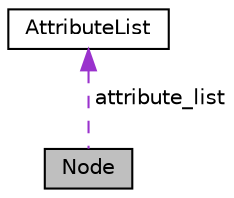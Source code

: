 digraph "Node"
{
  edge [fontname="Helvetica",fontsize="10",labelfontname="Helvetica",labelfontsize="10"];
  node [fontname="Helvetica",fontsize="10",shape=record];
  Node1 [label="Node",height=0.2,width=0.4,color="black", fillcolor="grey75", style="filled", fontcolor="black"];
  Node2 -> Node1 [dir="back",color="darkorchid3",fontsize="10",style="dashed",label=" attribute_list" ,fontname="Helvetica"];
  Node2 [label="AttributeList",height=0.2,width=0.4,color="black", fillcolor="white", style="filled",URL="$struct_attribute_list.html",tooltip="Класът съдържа атрибутите на даден елемент "];
}
